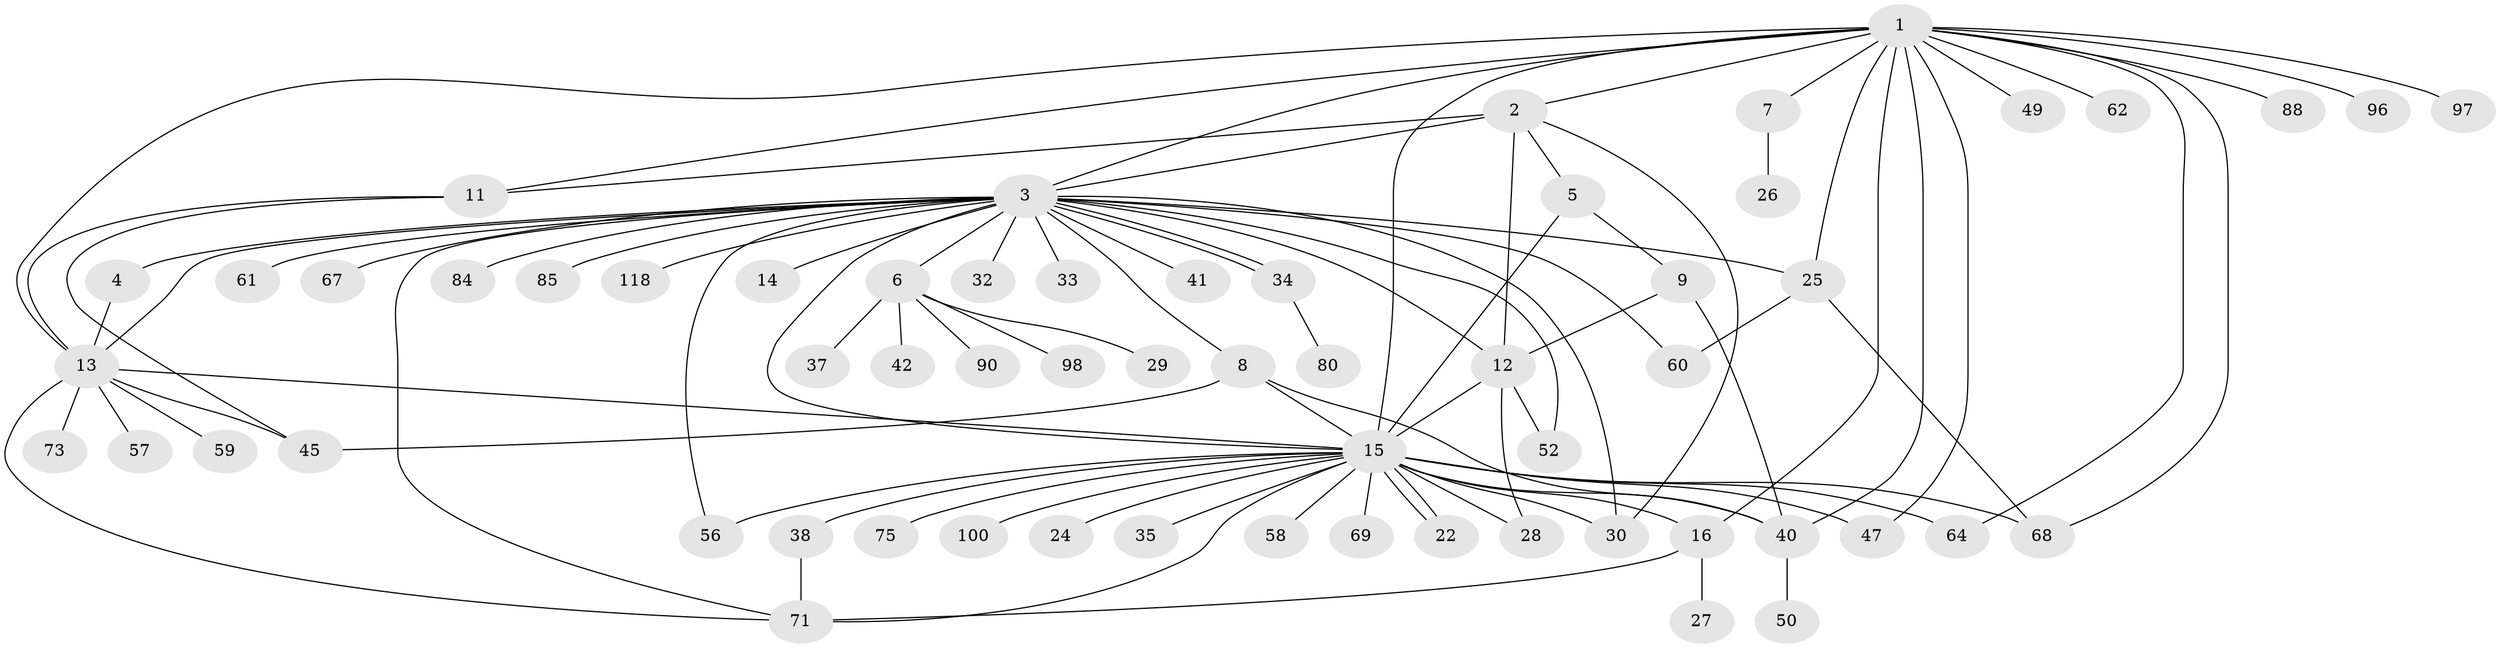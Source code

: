 // original degree distribution, {18: 0.008130081300813009, 6: 0.04878048780487805, 28: 0.008130081300813009, 2: 0.21951219512195122, 4: 0.07317073170731707, 3: 0.12195121951219512, 1: 0.4634146341463415, 14: 0.008130081300813009, 10: 0.016260162601626018, 9: 0.008130081300813009, 5: 0.024390243902439025}
// Generated by graph-tools (version 1.1) at 2025/18/03/04/25 18:18:08]
// undirected, 61 vertices, 95 edges
graph export_dot {
graph [start="1"]
  node [color=gray90,style=filled];
  1;
  2 [super="+46"];
  3 [super="+65"];
  4;
  5;
  6;
  7 [super="+110"];
  8 [super="+10"];
  9;
  11 [super="+123+23"];
  12 [super="+21"];
  13 [super="+106+109+39+78"];
  14;
  15 [super="+63+20+112+55+31+19+17"];
  16 [super="+51+120"];
  22;
  24 [super="+102"];
  25 [super="+43+105+79"];
  26;
  27;
  28;
  29;
  30 [super="+99+92"];
  32;
  33;
  34 [super="+48"];
  35;
  37;
  38 [super="+107"];
  40 [super="+113+44"];
  41;
  42;
  45;
  47 [super="+76+54"];
  49 [super="+95"];
  50;
  52 [super="+77"];
  56;
  57;
  58 [super="+89"];
  59;
  60 [super="+114+72"];
  61;
  62;
  64 [super="+87"];
  67;
  68 [super="+104+121+83"];
  69;
  71 [super="+94+81"];
  73;
  75;
  80;
  84;
  85;
  88;
  90;
  96 [super="+103"];
  97;
  98 [super="+108"];
  100;
  118;
  1 -- 2;
  1 -- 3;
  1 -- 7;
  1 -- 11;
  1 -- 13;
  1 -- 16 [weight=2];
  1 -- 40;
  1 -- 47;
  1 -- 49;
  1 -- 62;
  1 -- 68;
  1 -- 88;
  1 -- 96;
  1 -- 97;
  1 -- 15;
  1 -- 25;
  1 -- 64;
  2 -- 3;
  2 -- 5;
  2 -- 30;
  2 -- 12;
  2 -- 11;
  3 -- 4;
  3 -- 6;
  3 -- 8;
  3 -- 12;
  3 -- 14;
  3 -- 25 [weight=2];
  3 -- 30;
  3 -- 32;
  3 -- 33;
  3 -- 34;
  3 -- 34;
  3 -- 41;
  3 -- 52;
  3 -- 56;
  3 -- 60;
  3 -- 61;
  3 -- 67;
  3 -- 71;
  3 -- 84;
  3 -- 85;
  3 -- 118;
  3 -- 13;
  3 -- 15;
  4 -- 13;
  5 -- 9;
  5 -- 15 [weight=2];
  6 -- 29;
  6 -- 37;
  6 -- 42;
  6 -- 90;
  6 -- 98;
  7 -- 26;
  8 -- 45;
  8 -- 15;
  8 -- 40;
  9 -- 12;
  9 -- 40;
  11 -- 45;
  11 -- 13;
  12 -- 28;
  12 -- 15;
  12 -- 52;
  13 -- 45;
  13 -- 73;
  13 -- 59;
  13 -- 57;
  13 -- 15 [weight=2];
  13 -- 71;
  15 -- 22;
  15 -- 22;
  15 -- 24;
  15 -- 68;
  15 -- 35;
  15 -- 100;
  15 -- 69;
  15 -- 71;
  15 -- 47 [weight=2];
  15 -- 58;
  15 -- 30;
  15 -- 16;
  15 -- 28;
  15 -- 64;
  15 -- 38;
  15 -- 75;
  15 -- 56;
  15 -- 40;
  16 -- 27;
  16 -- 71;
  25 -- 60;
  25 -- 68;
  34 -- 80;
  38 -- 71;
  40 -- 50;
}
